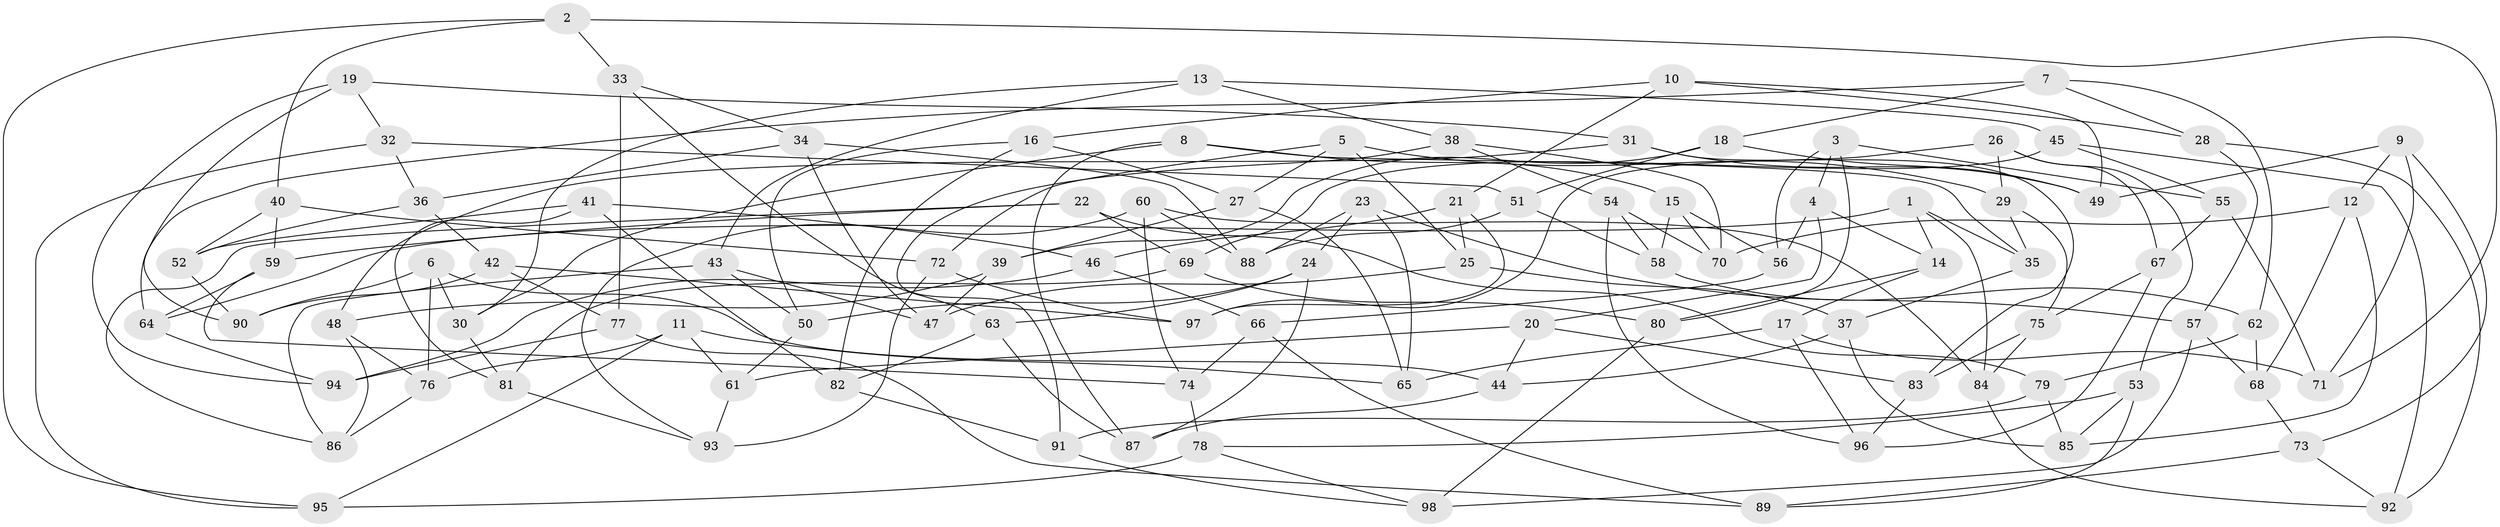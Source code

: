 // coarse degree distribution, {4: 0.36666666666666664, 6: 0.5666666666666667, 5: 0.06666666666666667}
// Generated by graph-tools (version 1.1) at 2025/24/03/03/25 07:24:30]
// undirected, 98 vertices, 196 edges
graph export_dot {
graph [start="1"]
  node [color=gray90,style=filled];
  1;
  2;
  3;
  4;
  5;
  6;
  7;
  8;
  9;
  10;
  11;
  12;
  13;
  14;
  15;
  16;
  17;
  18;
  19;
  20;
  21;
  22;
  23;
  24;
  25;
  26;
  27;
  28;
  29;
  30;
  31;
  32;
  33;
  34;
  35;
  36;
  37;
  38;
  39;
  40;
  41;
  42;
  43;
  44;
  45;
  46;
  47;
  48;
  49;
  50;
  51;
  52;
  53;
  54;
  55;
  56;
  57;
  58;
  59;
  60;
  61;
  62;
  63;
  64;
  65;
  66;
  67;
  68;
  69;
  70;
  71;
  72;
  73;
  74;
  75;
  76;
  77;
  78;
  79;
  80;
  81;
  82;
  83;
  84;
  85;
  86;
  87;
  88;
  89;
  90;
  91;
  92;
  93;
  94;
  95;
  96;
  97;
  98;
  1 -- 64;
  1 -- 84;
  1 -- 14;
  1 -- 35;
  2 -- 33;
  2 -- 71;
  2 -- 40;
  2 -- 95;
  3 -- 55;
  3 -- 4;
  3 -- 80;
  3 -- 56;
  4 -- 14;
  4 -- 20;
  4 -- 56;
  5 -- 29;
  5 -- 72;
  5 -- 27;
  5 -- 25;
  6 -- 90;
  6 -- 30;
  6 -- 76;
  6 -- 44;
  7 -- 64;
  7 -- 18;
  7 -- 28;
  7 -- 62;
  8 -- 35;
  8 -- 30;
  8 -- 87;
  8 -- 15;
  9 -- 12;
  9 -- 73;
  9 -- 71;
  9 -- 49;
  10 -- 28;
  10 -- 49;
  10 -- 21;
  10 -- 16;
  11 -- 65;
  11 -- 95;
  11 -- 76;
  11 -- 61;
  12 -- 70;
  12 -- 68;
  12 -- 85;
  13 -- 38;
  13 -- 45;
  13 -- 43;
  13 -- 30;
  14 -- 80;
  14 -- 17;
  15 -- 58;
  15 -- 56;
  15 -- 70;
  16 -- 82;
  16 -- 27;
  16 -- 50;
  17 -- 96;
  17 -- 71;
  17 -- 65;
  18 -- 49;
  18 -- 51;
  18 -- 39;
  19 -- 90;
  19 -- 31;
  19 -- 94;
  19 -- 32;
  20 -- 61;
  20 -- 83;
  20 -- 44;
  21 -- 25;
  21 -- 46;
  21 -- 97;
  22 -- 79;
  22 -- 59;
  22 -- 69;
  22 -- 86;
  23 -- 65;
  23 -- 88;
  23 -- 24;
  23 -- 57;
  24 -- 63;
  24 -- 50;
  24 -- 87;
  25 -- 37;
  25 -- 47;
  26 -- 29;
  26 -- 67;
  26 -- 53;
  26 -- 97;
  27 -- 39;
  27 -- 65;
  28 -- 57;
  28 -- 92;
  29 -- 35;
  29 -- 75;
  30 -- 81;
  31 -- 49;
  31 -- 48;
  31 -- 83;
  32 -- 51;
  32 -- 36;
  32 -- 95;
  33 -- 63;
  33 -- 77;
  33 -- 34;
  34 -- 88;
  34 -- 47;
  34 -- 36;
  35 -- 37;
  36 -- 52;
  36 -- 42;
  37 -- 44;
  37 -- 85;
  38 -- 70;
  38 -- 91;
  38 -- 54;
  39 -- 48;
  39 -- 47;
  40 -- 72;
  40 -- 52;
  40 -- 59;
  41 -- 52;
  41 -- 81;
  41 -- 46;
  41 -- 82;
  42 -- 90;
  42 -- 97;
  42 -- 77;
  43 -- 50;
  43 -- 86;
  43 -- 47;
  44 -- 87;
  45 -- 55;
  45 -- 92;
  45 -- 69;
  46 -- 94;
  46 -- 66;
  48 -- 76;
  48 -- 86;
  50 -- 61;
  51 -- 58;
  51 -- 88;
  52 -- 90;
  53 -- 78;
  53 -- 89;
  53 -- 85;
  54 -- 70;
  54 -- 96;
  54 -- 58;
  55 -- 67;
  55 -- 71;
  56 -- 66;
  57 -- 68;
  57 -- 98;
  58 -- 62;
  59 -- 74;
  59 -- 64;
  60 -- 88;
  60 -- 93;
  60 -- 74;
  60 -- 84;
  61 -- 93;
  62 -- 79;
  62 -- 68;
  63 -- 82;
  63 -- 87;
  64 -- 94;
  66 -- 89;
  66 -- 74;
  67 -- 75;
  67 -- 96;
  68 -- 73;
  69 -- 80;
  69 -- 81;
  72 -- 93;
  72 -- 97;
  73 -- 92;
  73 -- 89;
  74 -- 78;
  75 -- 83;
  75 -- 84;
  76 -- 86;
  77 -- 94;
  77 -- 89;
  78 -- 98;
  78 -- 95;
  79 -- 85;
  79 -- 91;
  80 -- 98;
  81 -- 93;
  82 -- 91;
  83 -- 96;
  84 -- 92;
  91 -- 98;
}
